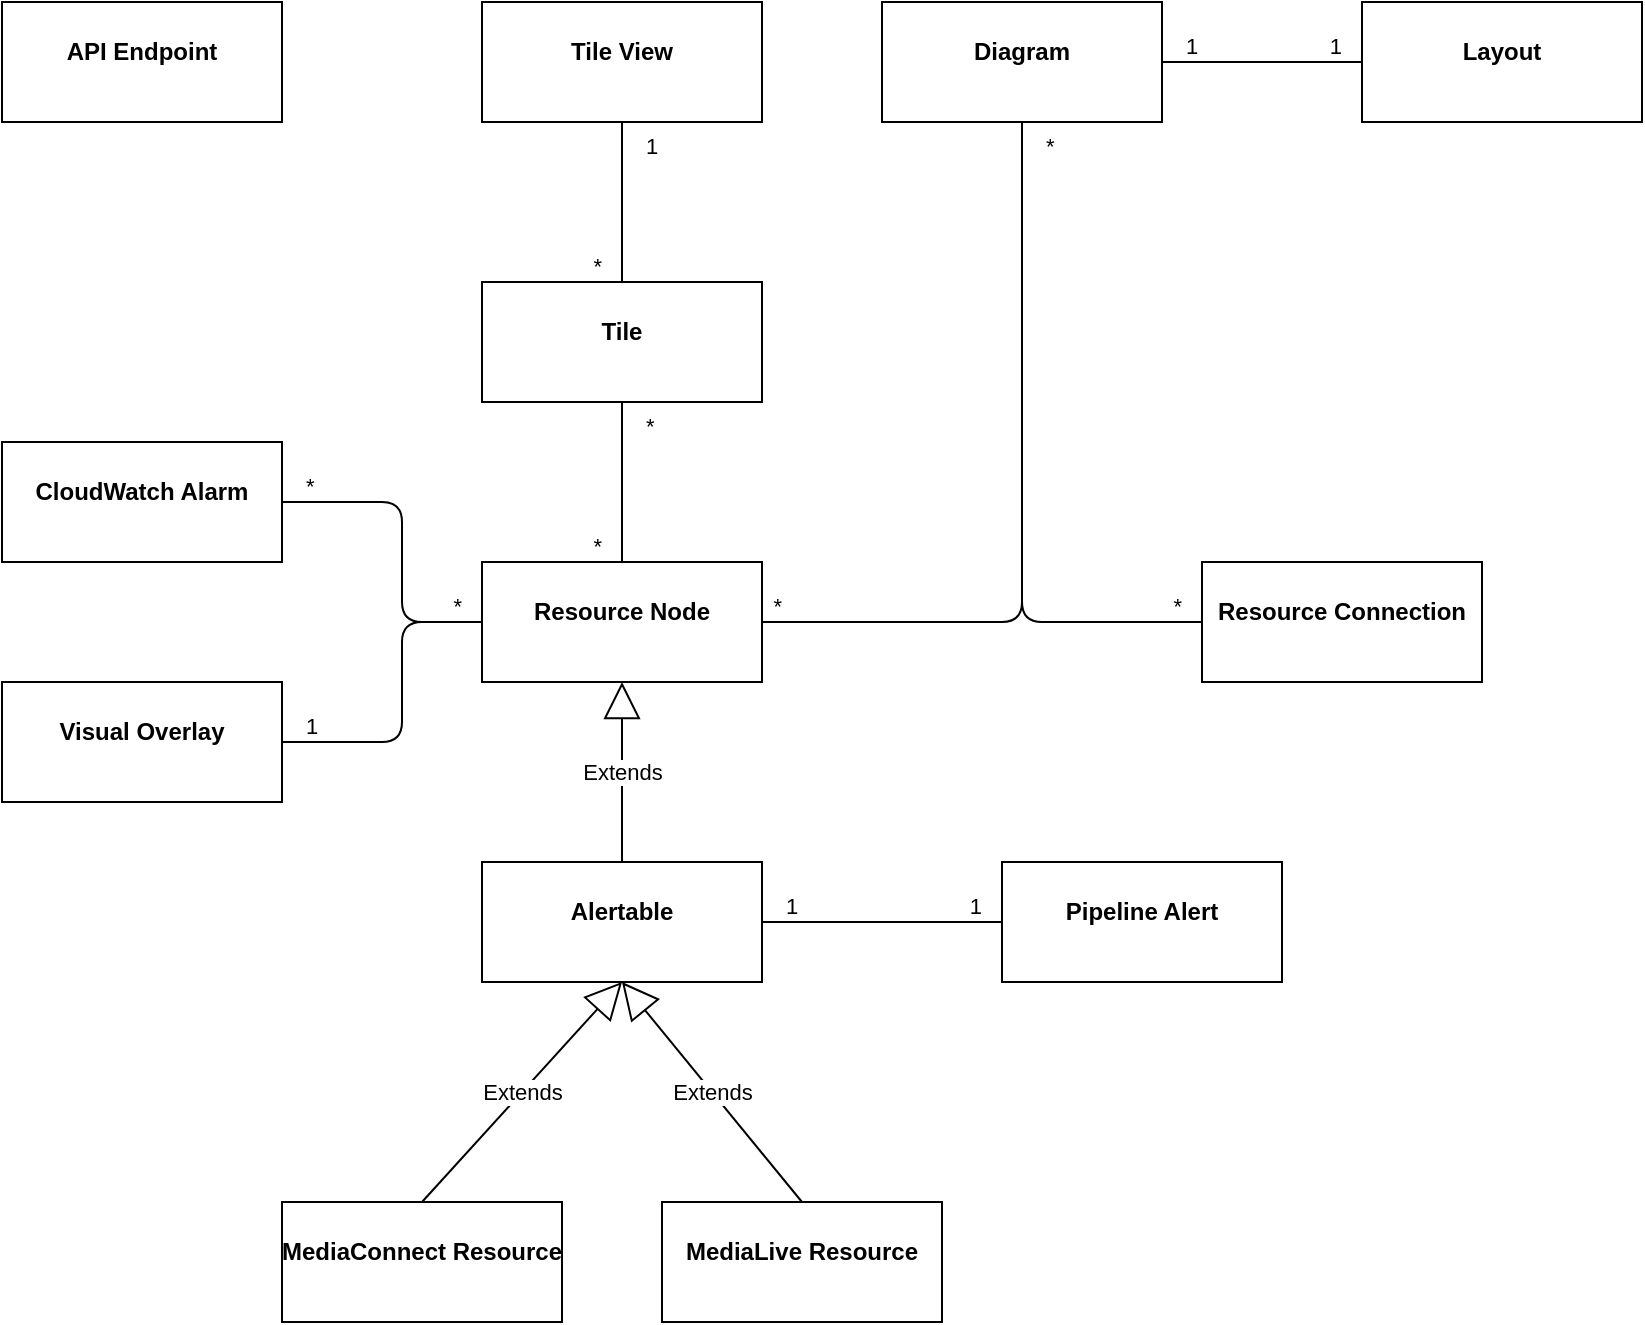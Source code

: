 <mxfile version="13.6.2" type="device"><diagram id="AQPJOItMOjpyIQR5CKif" name="Page-1"><mxGraphModel dx="1361" dy="860" grid="1" gridSize="10" guides="1" tooltips="1" connect="1" arrows="1" fold="1" page="1" pageScale="1" pageWidth="1100" pageHeight="850" math="0" shadow="0"><root><mxCell id="0"/><mxCell id="1" parent="0"/><mxCell id="E3d_6KzJFb4Zb0-7Es0G-9" value="&lt;p style=&quot;margin: 0px ; margin-top: 4px ; text-align: center&quot;&gt;&lt;br&gt;&lt;b&gt;API Endpoint&lt;/b&gt;&lt;/p&gt;" style="verticalAlign=top;align=left;overflow=fill;fontSize=12;fontFamily=Helvetica;html=1;" vertex="1" parent="1"><mxGeometry x="40" y="40" width="140" height="60" as="geometry"/></mxCell><mxCell id="E3d_6KzJFb4Zb0-7Es0G-10" value="&lt;p style=&quot;margin: 0px ; margin-top: 4px ; text-align: center&quot;&gt;&lt;br&gt;&lt;b&gt;Tile View&lt;/b&gt;&lt;/p&gt;" style="verticalAlign=top;align=left;overflow=fill;fontSize=12;fontFamily=Helvetica;html=1;" vertex="1" parent="1"><mxGeometry x="280" y="40" width="140" height="60" as="geometry"/></mxCell><mxCell id="E3d_6KzJFb4Zb0-7Es0G-11" value="&lt;p style=&quot;margin: 0px ; margin-top: 4px ; text-align: center&quot;&gt;&lt;br&gt;&lt;b&gt;Pipeline Alert&lt;/b&gt;&lt;/p&gt;" style="verticalAlign=top;align=left;overflow=fill;fontSize=12;fontFamily=Helvetica;html=1;" vertex="1" parent="1"><mxGeometry x="540" y="470" width="140" height="60" as="geometry"/></mxCell><mxCell id="E3d_6KzJFb4Zb0-7Es0G-12" value="&lt;p style=&quot;margin: 0px ; margin-top: 4px ; text-align: center&quot;&gt;&lt;br&gt;&lt;b&gt;MediaLive Resource&lt;/b&gt;&lt;/p&gt;" style="verticalAlign=top;align=left;overflow=fill;fontSize=12;fontFamily=Helvetica;html=1;" vertex="1" parent="1"><mxGeometry x="370" y="640" width="140" height="60" as="geometry"/></mxCell><mxCell id="E3d_6KzJFb4Zb0-7Es0G-13" value="&lt;p style=&quot;margin: 0px ; margin-top: 4px ; text-align: center&quot;&gt;&lt;br&gt;&lt;b&gt;MediaConnect Resource&lt;/b&gt;&lt;/p&gt;" style="verticalAlign=top;align=left;overflow=fill;fontSize=12;fontFamily=Helvetica;html=1;" vertex="1" parent="1"><mxGeometry x="180" y="640" width="140" height="60" as="geometry"/></mxCell><mxCell id="E3d_6KzJFb4Zb0-7Es0G-14" value="&lt;p style=&quot;margin: 0px ; margin-top: 4px ; text-align: center&quot;&gt;&lt;br&gt;&lt;b&gt;Diagram&lt;/b&gt;&lt;/p&gt;" style="verticalAlign=top;align=left;overflow=fill;fontSize=12;fontFamily=Helvetica;html=1;" vertex="1" parent="1"><mxGeometry x="480" y="40" width="140" height="60" as="geometry"/></mxCell><mxCell id="E3d_6KzJFb4Zb0-7Es0G-15" value="&lt;p style=&quot;margin: 0px ; margin-top: 4px ; text-align: center&quot;&gt;&lt;br&gt;&lt;b&gt;Tile&lt;/b&gt;&lt;/p&gt;" style="verticalAlign=top;align=left;overflow=fill;fontSize=12;fontFamily=Helvetica;html=1;" vertex="1" parent="1"><mxGeometry x="280" y="180" width="140" height="60" as="geometry"/></mxCell><mxCell id="E3d_6KzJFb4Zb0-7Es0G-16" value="&lt;p style=&quot;margin: 0px ; margin-top: 4px ; text-align: center&quot;&gt;&lt;br&gt;&lt;b&gt;Alertable&lt;/b&gt;&lt;/p&gt;" style="verticalAlign=top;align=left;overflow=fill;fontSize=12;fontFamily=Helvetica;html=1;" vertex="1" parent="1"><mxGeometry x="280" y="470" width="140" height="60" as="geometry"/></mxCell><mxCell id="E3d_6KzJFb4Zb0-7Es0G-17" value="&lt;p style=&quot;margin: 0px ; margin-top: 4px ; text-align: center&quot;&gt;&lt;br&gt;&lt;b&gt;Visual Overlay&lt;/b&gt;&lt;/p&gt;" style="verticalAlign=top;align=left;overflow=fill;fontSize=12;fontFamily=Helvetica;html=1;" vertex="1" parent="1"><mxGeometry x="40" y="380" width="140" height="60" as="geometry"/></mxCell><mxCell id="E3d_6KzJFb4Zb0-7Es0G-18" value="&lt;p style=&quot;margin: 0px ; margin-top: 4px ; text-align: center&quot;&gt;&lt;br&gt;&lt;b&gt;Resource Connection&lt;/b&gt;&lt;/p&gt;" style="verticalAlign=top;align=left;overflow=fill;fontSize=12;fontFamily=Helvetica;html=1;" vertex="1" parent="1"><mxGeometry x="640" y="320" width="140" height="60" as="geometry"/></mxCell><mxCell id="E3d_6KzJFb4Zb0-7Es0G-19" value="&lt;p style=&quot;margin: 0px ; margin-top: 4px ; text-align: center&quot;&gt;&lt;br&gt;&lt;b&gt;Layout&lt;/b&gt;&lt;/p&gt;" style="verticalAlign=top;align=left;overflow=fill;fontSize=12;fontFamily=Helvetica;html=1;" vertex="1" parent="1"><mxGeometry x="720" y="40" width="140" height="60" as="geometry"/></mxCell><mxCell id="E3d_6KzJFb4Zb0-7Es0G-20" value="&lt;p style=&quot;margin: 0px ; margin-top: 4px ; text-align: center&quot;&gt;&lt;br&gt;&lt;b&gt;Resource Node&lt;/b&gt;&lt;/p&gt;" style="verticalAlign=top;align=left;overflow=fill;fontSize=12;fontFamily=Helvetica;html=1;" vertex="1" parent="1"><mxGeometry x="280" y="320" width="140" height="60" as="geometry"/></mxCell><mxCell id="E3d_6KzJFb4Zb0-7Es0G-21" value="&lt;p style=&quot;margin: 0px ; margin-top: 4px ; text-align: center&quot;&gt;&lt;br&gt;&lt;b&gt;CloudWatch Alarm&lt;/b&gt;&lt;/p&gt;" style="verticalAlign=top;align=left;overflow=fill;fontSize=12;fontFamily=Helvetica;html=1;" vertex="1" parent="1"><mxGeometry x="40" y="260" width="140" height="60" as="geometry"/></mxCell><mxCell id="E3d_6KzJFb4Zb0-7Es0G-27" value="Extends" style="endArrow=block;endSize=16;endFill=0;html=1;entryX=0.5;entryY=1;entryDx=0;entryDy=0;exitX=0.5;exitY=0;exitDx=0;exitDy=0;noEdgeStyle=1;" edge="1" parent="1" source="E3d_6KzJFb4Zb0-7Es0G-16" target="E3d_6KzJFb4Zb0-7Es0G-20"><mxGeometry width="160" relative="1" as="geometry"><mxPoint x="470" y="430" as="sourcePoint"/><mxPoint x="630" y="430" as="targetPoint"/></mxGeometry></mxCell><mxCell id="E3d_6KzJFb4Zb0-7Es0G-28" value="Extends" style="endArrow=block;endSize=16;endFill=0;html=1;entryX=0.5;entryY=1;entryDx=0;entryDy=0;exitX=0.5;exitY=0;exitDx=0;exitDy=0;noEdgeStyle=1;" edge="1" parent="1" source="E3d_6KzJFb4Zb0-7Es0G-13" target="E3d_6KzJFb4Zb0-7Es0G-16"><mxGeometry width="160" relative="1" as="geometry"><mxPoint x="660" y="540" as="sourcePoint"/><mxPoint x="680" y="340" as="targetPoint"/></mxGeometry></mxCell><mxCell id="E3d_6KzJFb4Zb0-7Es0G-29" value="Extends" style="endArrow=block;endSize=16;endFill=0;html=1;entryX=0.5;entryY=1;entryDx=0;entryDy=0;exitX=0.5;exitY=0;exitDx=0;exitDy=0;noEdgeStyle=1;" edge="1" parent="1" source="E3d_6KzJFb4Zb0-7Es0G-12" target="E3d_6KzJFb4Zb0-7Es0G-16"><mxGeometry width="160" relative="1" as="geometry"><mxPoint x="670" y="550" as="sourcePoint"/><mxPoint x="690" y="350" as="targetPoint"/></mxGeometry></mxCell><mxCell id="E3d_6KzJFb4Zb0-7Es0G-34" value="" style="endArrow=none;html=1;exitX=1;exitY=0.5;exitDx=0;exitDy=0;entryX=0;entryY=0.5;entryDx=0;entryDy=0;" edge="1" parent="1" source="E3d_6KzJFb4Zb0-7Es0G-21" target="E3d_6KzJFb4Zb0-7Es0G-20"><mxGeometry relative="1" as="geometry"><mxPoint x="470" y="440" as="sourcePoint"/><mxPoint x="630" y="440" as="targetPoint"/><Array as="points"><mxPoint x="240" y="290"/><mxPoint x="240" y="350"/></Array></mxGeometry></mxCell><mxCell id="E3d_6KzJFb4Zb0-7Es0G-35" value="*" style="edgeLabel;resizable=0;html=1;align=left;verticalAlign=bottom;" connectable="0" vertex="1" parent="E3d_6KzJFb4Zb0-7Es0G-34"><mxGeometry x="-1" relative="1" as="geometry"><mxPoint x="10" as="offset"/></mxGeometry></mxCell><mxCell id="E3d_6KzJFb4Zb0-7Es0G-36" value="*" style="edgeLabel;resizable=0;html=1;align=right;verticalAlign=bottom;" connectable="0" vertex="1" parent="E3d_6KzJFb4Zb0-7Es0G-34"><mxGeometry x="1" relative="1" as="geometry"><mxPoint x="-10" as="offset"/></mxGeometry></mxCell><mxCell id="E3d_6KzJFb4Zb0-7Es0G-38" value="" style="endArrow=none;html=1;exitX=1;exitY=0.5;exitDx=0;exitDy=0;entryX=0;entryY=0.5;entryDx=0;entryDy=0;" edge="1" parent="1" source="E3d_6KzJFb4Zb0-7Es0G-17" target="E3d_6KzJFb4Zb0-7Es0G-20"><mxGeometry relative="1" as="geometry"><mxPoint x="230" y="300" as="sourcePoint"/><mxPoint x="290" y="360" as="targetPoint"/><Array as="points"><mxPoint x="240" y="410"/><mxPoint x="240" y="350"/></Array></mxGeometry></mxCell><mxCell id="E3d_6KzJFb4Zb0-7Es0G-39" value="1" style="edgeLabel;resizable=0;html=1;align=left;verticalAlign=bottom;" connectable="0" vertex="1" parent="E3d_6KzJFb4Zb0-7Es0G-38"><mxGeometry x="-1" relative="1" as="geometry"><mxPoint x="10" as="offset"/></mxGeometry></mxCell><mxCell id="E3d_6KzJFb4Zb0-7Es0G-40" value="*" style="edgeLabel;resizable=0;html=1;align=right;verticalAlign=bottom;" connectable="0" vertex="1" parent="E3d_6KzJFb4Zb0-7Es0G-38"><mxGeometry x="1" relative="1" as="geometry"><mxPoint x="-10" as="offset"/></mxGeometry></mxCell><mxCell id="E3d_6KzJFb4Zb0-7Es0G-41" value="" style="endArrow=none;html=1;exitX=1;exitY=0.5;exitDx=0;exitDy=0;entryX=0;entryY=0.5;entryDx=0;entryDy=0;" edge="1" parent="1" source="E3d_6KzJFb4Zb0-7Es0G-16" target="E3d_6KzJFb4Zb0-7Es0G-11"><mxGeometry relative="1" as="geometry"><mxPoint x="470" y="425" as="sourcePoint"/><mxPoint x="630" y="425" as="targetPoint"/></mxGeometry></mxCell><mxCell id="E3d_6KzJFb4Zb0-7Es0G-42" value="1" style="edgeLabel;resizable=0;html=1;align=left;verticalAlign=bottom;" connectable="0" vertex="1" parent="E3d_6KzJFb4Zb0-7Es0G-41"><mxGeometry x="-1" relative="1" as="geometry"><mxPoint x="10" as="offset"/></mxGeometry></mxCell><mxCell id="E3d_6KzJFb4Zb0-7Es0G-43" value="1" style="edgeLabel;resizable=0;html=1;align=right;verticalAlign=bottom;" connectable="0" vertex="1" parent="E3d_6KzJFb4Zb0-7Es0G-41"><mxGeometry x="1" relative="1" as="geometry"><mxPoint x="-10" as="offset"/></mxGeometry></mxCell><mxCell id="E3d_6KzJFb4Zb0-7Es0G-44" value="" style="endArrow=none;html=1;edgeStyle=orthogonalEdgeStyle;exitX=0.5;exitY=1;exitDx=0;exitDy=0;entryX=0.5;entryY=0;entryDx=0;entryDy=0;" edge="1" parent="1" source="E3d_6KzJFb4Zb0-7Es0G-10" target="E3d_6KzJFb4Zb0-7Es0G-15"><mxGeometry relative="1" as="geometry"><mxPoint x="750" y="450" as="sourcePoint"/><mxPoint x="300" y="150" as="targetPoint"/></mxGeometry></mxCell><mxCell id="E3d_6KzJFb4Zb0-7Es0G-45" value="1" style="edgeLabel;resizable=0;html=1;align=left;verticalAlign=bottom;" connectable="0" vertex="1" parent="E3d_6KzJFb4Zb0-7Es0G-44"><mxGeometry x="-1" relative="1" as="geometry"><mxPoint x="10" y="20" as="offset"/></mxGeometry></mxCell><mxCell id="E3d_6KzJFb4Zb0-7Es0G-46" value="*" style="edgeLabel;resizable=0;html=1;align=right;verticalAlign=bottom;" connectable="0" vertex="1" parent="E3d_6KzJFb4Zb0-7Es0G-44"><mxGeometry x="1" relative="1" as="geometry"><mxPoint x="-10" as="offset"/></mxGeometry></mxCell><mxCell id="E3d_6KzJFb4Zb0-7Es0G-47" value="" style="endArrow=none;html=1;exitX=0.5;exitY=1;exitDx=0;exitDy=0;entryX=0.5;entryY=0;entryDx=0;entryDy=0;" edge="1" parent="1" source="E3d_6KzJFb4Zb0-7Es0G-15" target="E3d_6KzJFb4Zb0-7Es0G-20"><mxGeometry relative="1" as="geometry"><mxPoint x="760" y="450" as="sourcePoint"/><mxPoint x="920" y="450" as="targetPoint"/></mxGeometry></mxCell><mxCell id="E3d_6KzJFb4Zb0-7Es0G-48" value="*" style="edgeLabel;resizable=0;html=1;align=left;verticalAlign=bottom;" connectable="0" vertex="1" parent="E3d_6KzJFb4Zb0-7Es0G-47"><mxGeometry x="-1" relative="1" as="geometry"><mxPoint x="10" y="20" as="offset"/></mxGeometry></mxCell><mxCell id="E3d_6KzJFb4Zb0-7Es0G-49" value="*" style="edgeLabel;resizable=0;html=1;align=right;verticalAlign=bottom;" connectable="0" vertex="1" parent="E3d_6KzJFb4Zb0-7Es0G-47"><mxGeometry x="1" relative="1" as="geometry"><mxPoint x="-10" as="offset"/></mxGeometry></mxCell><mxCell id="E3d_6KzJFb4Zb0-7Es0G-50" value="" style="endArrow=none;html=1;exitX=0.5;exitY=1;exitDx=0;exitDy=0;entryX=0;entryY=0.5;entryDx=0;entryDy=0;" edge="1" parent="1" source="E3d_6KzJFb4Zb0-7Es0G-14" target="E3d_6KzJFb4Zb0-7Es0G-18"><mxGeometry relative="1" as="geometry"><mxPoint x="720" y="230" as="sourcePoint"/><mxPoint x="880" y="230" as="targetPoint"/><Array as="points"><mxPoint x="550" y="350"/></Array></mxGeometry></mxCell><mxCell id="E3d_6KzJFb4Zb0-7Es0G-51" value="*" style="edgeLabel;resizable=0;html=1;align=left;verticalAlign=bottom;" connectable="0" vertex="1" parent="E3d_6KzJFb4Zb0-7Es0G-50"><mxGeometry x="-1" relative="1" as="geometry"><mxPoint x="10" y="20" as="offset"/></mxGeometry></mxCell><mxCell id="E3d_6KzJFb4Zb0-7Es0G-52" value="*" style="edgeLabel;resizable=0;html=1;align=right;verticalAlign=bottom;" connectable="0" vertex="1" parent="E3d_6KzJFb4Zb0-7Es0G-50"><mxGeometry x="1" relative="1" as="geometry"><mxPoint x="-10" as="offset"/></mxGeometry></mxCell><mxCell id="E3d_6KzJFb4Zb0-7Es0G-53" value="" style="endArrow=none;html=1;exitX=1;exitY=0.5;exitDx=0;exitDy=0;entryX=0;entryY=0.5;entryDx=0;entryDy=0;" edge="1" parent="1" source="E3d_6KzJFb4Zb0-7Es0G-14" target="E3d_6KzJFb4Zb0-7Es0G-19"><mxGeometry relative="1" as="geometry"><mxPoint x="770" y="180" as="sourcePoint"/><mxPoint x="930" y="180" as="targetPoint"/></mxGeometry></mxCell><mxCell id="E3d_6KzJFb4Zb0-7Es0G-54" value="1" style="edgeLabel;resizable=0;html=1;align=left;verticalAlign=bottom;" connectable="0" vertex="1" parent="E3d_6KzJFb4Zb0-7Es0G-53"><mxGeometry x="-1" relative="1" as="geometry"><mxPoint x="10" as="offset"/></mxGeometry></mxCell><mxCell id="E3d_6KzJFb4Zb0-7Es0G-55" value="1" style="edgeLabel;resizable=0;html=1;align=right;verticalAlign=bottom;" connectable="0" vertex="1" parent="E3d_6KzJFb4Zb0-7Es0G-53"><mxGeometry x="1" relative="1" as="geometry"><mxPoint x="-10" as="offset"/></mxGeometry></mxCell><mxCell id="E3d_6KzJFb4Zb0-7Es0G-62" value="" style="endArrow=none;html=1;exitX=0.5;exitY=1;exitDx=0;exitDy=0;entryX=1;entryY=0.5;entryDx=0;entryDy=0;" edge="1" parent="1" source="E3d_6KzJFb4Zb0-7Es0G-14" target="E3d_6KzJFb4Zb0-7Es0G-20"><mxGeometry relative="1" as="geometry"><mxPoint x="570" y="100" as="sourcePoint"/><mxPoint x="440" y="350" as="targetPoint"/><Array as="points"><mxPoint x="550" y="350"/></Array></mxGeometry></mxCell><mxCell id="E3d_6KzJFb4Zb0-7Es0G-63" value="*" style="edgeLabel;resizable=0;html=1;align=left;verticalAlign=bottom;" connectable="0" vertex="1" parent="E3d_6KzJFb4Zb0-7Es0G-62"><mxGeometry x="-1" relative="1" as="geometry"><mxPoint x="10" y="20" as="offset"/></mxGeometry></mxCell><mxCell id="E3d_6KzJFb4Zb0-7Es0G-64" value="*" style="edgeLabel;resizable=0;html=1;align=right;verticalAlign=bottom;" connectable="0" vertex="1" parent="E3d_6KzJFb4Zb0-7Es0G-62"><mxGeometry x="1" relative="1" as="geometry"><mxPoint x="10" as="offset"/></mxGeometry></mxCell></root></mxGraphModel></diagram></mxfile>